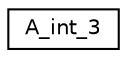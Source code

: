 digraph "Graphical Class Hierarchy"
{
  edge [fontname="Helvetica",fontsize="10",labelfontname="Helvetica",labelfontsize="10"];
  node [fontname="Helvetica",fontsize="10",shape=record];
  rankdir="LR";
  Node0 [label="A_int_3",height=0.2,width=0.4,color="black", fillcolor="white", style="filled",URL="$struct_a__int__3.html"];
}

